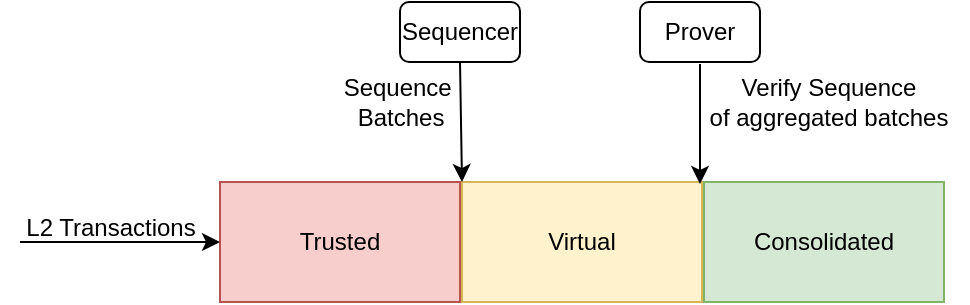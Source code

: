 <mxfile version="21.6.8" type="github">
  <diagram name="Page-1" id="s3t-MTTtEQxvYr6KZxgZ">
    <mxGraphModel dx="954" dy="627" grid="1" gridSize="10" guides="1" tooltips="1" connect="1" arrows="1" fold="1" page="1" pageScale="1" pageWidth="827" pageHeight="1169" math="0" shadow="0">
      <root>
        <mxCell id="0" />
        <mxCell id="1" parent="0" />
        <mxCell id="__oWmwc5Fkxydo5_Rneo-1" value="Trusted" style="rounded=0;whiteSpace=wrap;html=1;fillColor=#f8cecc;strokeColor=#b85450;" vertex="1" parent="1">
          <mxGeometry x="180" y="260" width="120" height="60" as="geometry" />
        </mxCell>
        <mxCell id="__oWmwc5Fkxydo5_Rneo-2" value="Virtual" style="rounded=0;whiteSpace=wrap;html=1;fillColor=#fff2cc;strokeColor=#d6b656;" vertex="1" parent="1">
          <mxGeometry x="301" y="260" width="120" height="60" as="geometry" />
        </mxCell>
        <mxCell id="__oWmwc5Fkxydo5_Rneo-3" value="Consolidated" style="rounded=0;whiteSpace=wrap;html=1;fillColor=#d5e8d4;strokeColor=#82b366;" vertex="1" parent="1">
          <mxGeometry x="422" y="260" width="120" height="60" as="geometry" />
        </mxCell>
        <mxCell id="__oWmwc5Fkxydo5_Rneo-6" value="" style="endArrow=classic;html=1;rounded=0;entryX=0;entryY=0.5;entryDx=0;entryDy=0;" edge="1" parent="1" target="__oWmwc5Fkxydo5_Rneo-1">
          <mxGeometry width="50" height="50" relative="1" as="geometry">
            <mxPoint x="80" y="290" as="sourcePoint" />
            <mxPoint x="440" y="300" as="targetPoint" />
          </mxGeometry>
        </mxCell>
        <mxCell id="__oWmwc5Fkxydo5_Rneo-7" value="L2 Transactions" style="text;html=1;align=center;verticalAlign=middle;resizable=0;points=[];autosize=1;strokeColor=none;fillColor=none;" vertex="1" parent="1">
          <mxGeometry x="70" y="268" width="110" height="30" as="geometry" />
        </mxCell>
        <mxCell id="__oWmwc5Fkxydo5_Rneo-8" value="" style="endArrow=classic;html=1;rounded=0;entryX=0;entryY=0;entryDx=0;entryDy=0;" edge="1" parent="1" target="__oWmwc5Fkxydo5_Rneo-2">
          <mxGeometry width="50" height="50" relative="1" as="geometry">
            <mxPoint x="300" y="200" as="sourcePoint" />
            <mxPoint x="440" y="300" as="targetPoint" />
          </mxGeometry>
        </mxCell>
        <mxCell id="__oWmwc5Fkxydo5_Rneo-9" value="Sequence&amp;nbsp;&lt;br&gt;Batches" style="text;html=1;align=center;verticalAlign=middle;resizable=0;points=[];autosize=1;strokeColor=none;fillColor=none;" vertex="1" parent="1">
          <mxGeometry x="230" y="200" width="80" height="40" as="geometry" />
        </mxCell>
        <mxCell id="__oWmwc5Fkxydo5_Rneo-10" value="" style="endArrow=classic;html=1;rounded=0;entryX=0;entryY=0;entryDx=0;entryDy=0;" edge="1" parent="1">
          <mxGeometry width="50" height="50" relative="1" as="geometry">
            <mxPoint x="420" y="201" as="sourcePoint" />
            <mxPoint x="420" y="261" as="targetPoint" />
          </mxGeometry>
        </mxCell>
        <mxCell id="__oWmwc5Fkxydo5_Rneo-11" value="Verify Sequence&lt;br&gt;of aggregated batches" style="text;html=1;align=center;verticalAlign=middle;resizable=0;points=[];autosize=1;strokeColor=none;fillColor=none;" vertex="1" parent="1">
          <mxGeometry x="414" y="200" width="140" height="40" as="geometry" />
        </mxCell>
        <mxCell id="__oWmwc5Fkxydo5_Rneo-12" value="Prover" style="rounded=1;whiteSpace=wrap;html=1;" vertex="1" parent="1">
          <mxGeometry x="390" y="170" width="60" height="30" as="geometry" />
        </mxCell>
        <mxCell id="__oWmwc5Fkxydo5_Rneo-13" value="Sequencer" style="rounded=1;whiteSpace=wrap;html=1;" vertex="1" parent="1">
          <mxGeometry x="270" y="170" width="60" height="30" as="geometry" />
        </mxCell>
      </root>
    </mxGraphModel>
  </diagram>
</mxfile>
